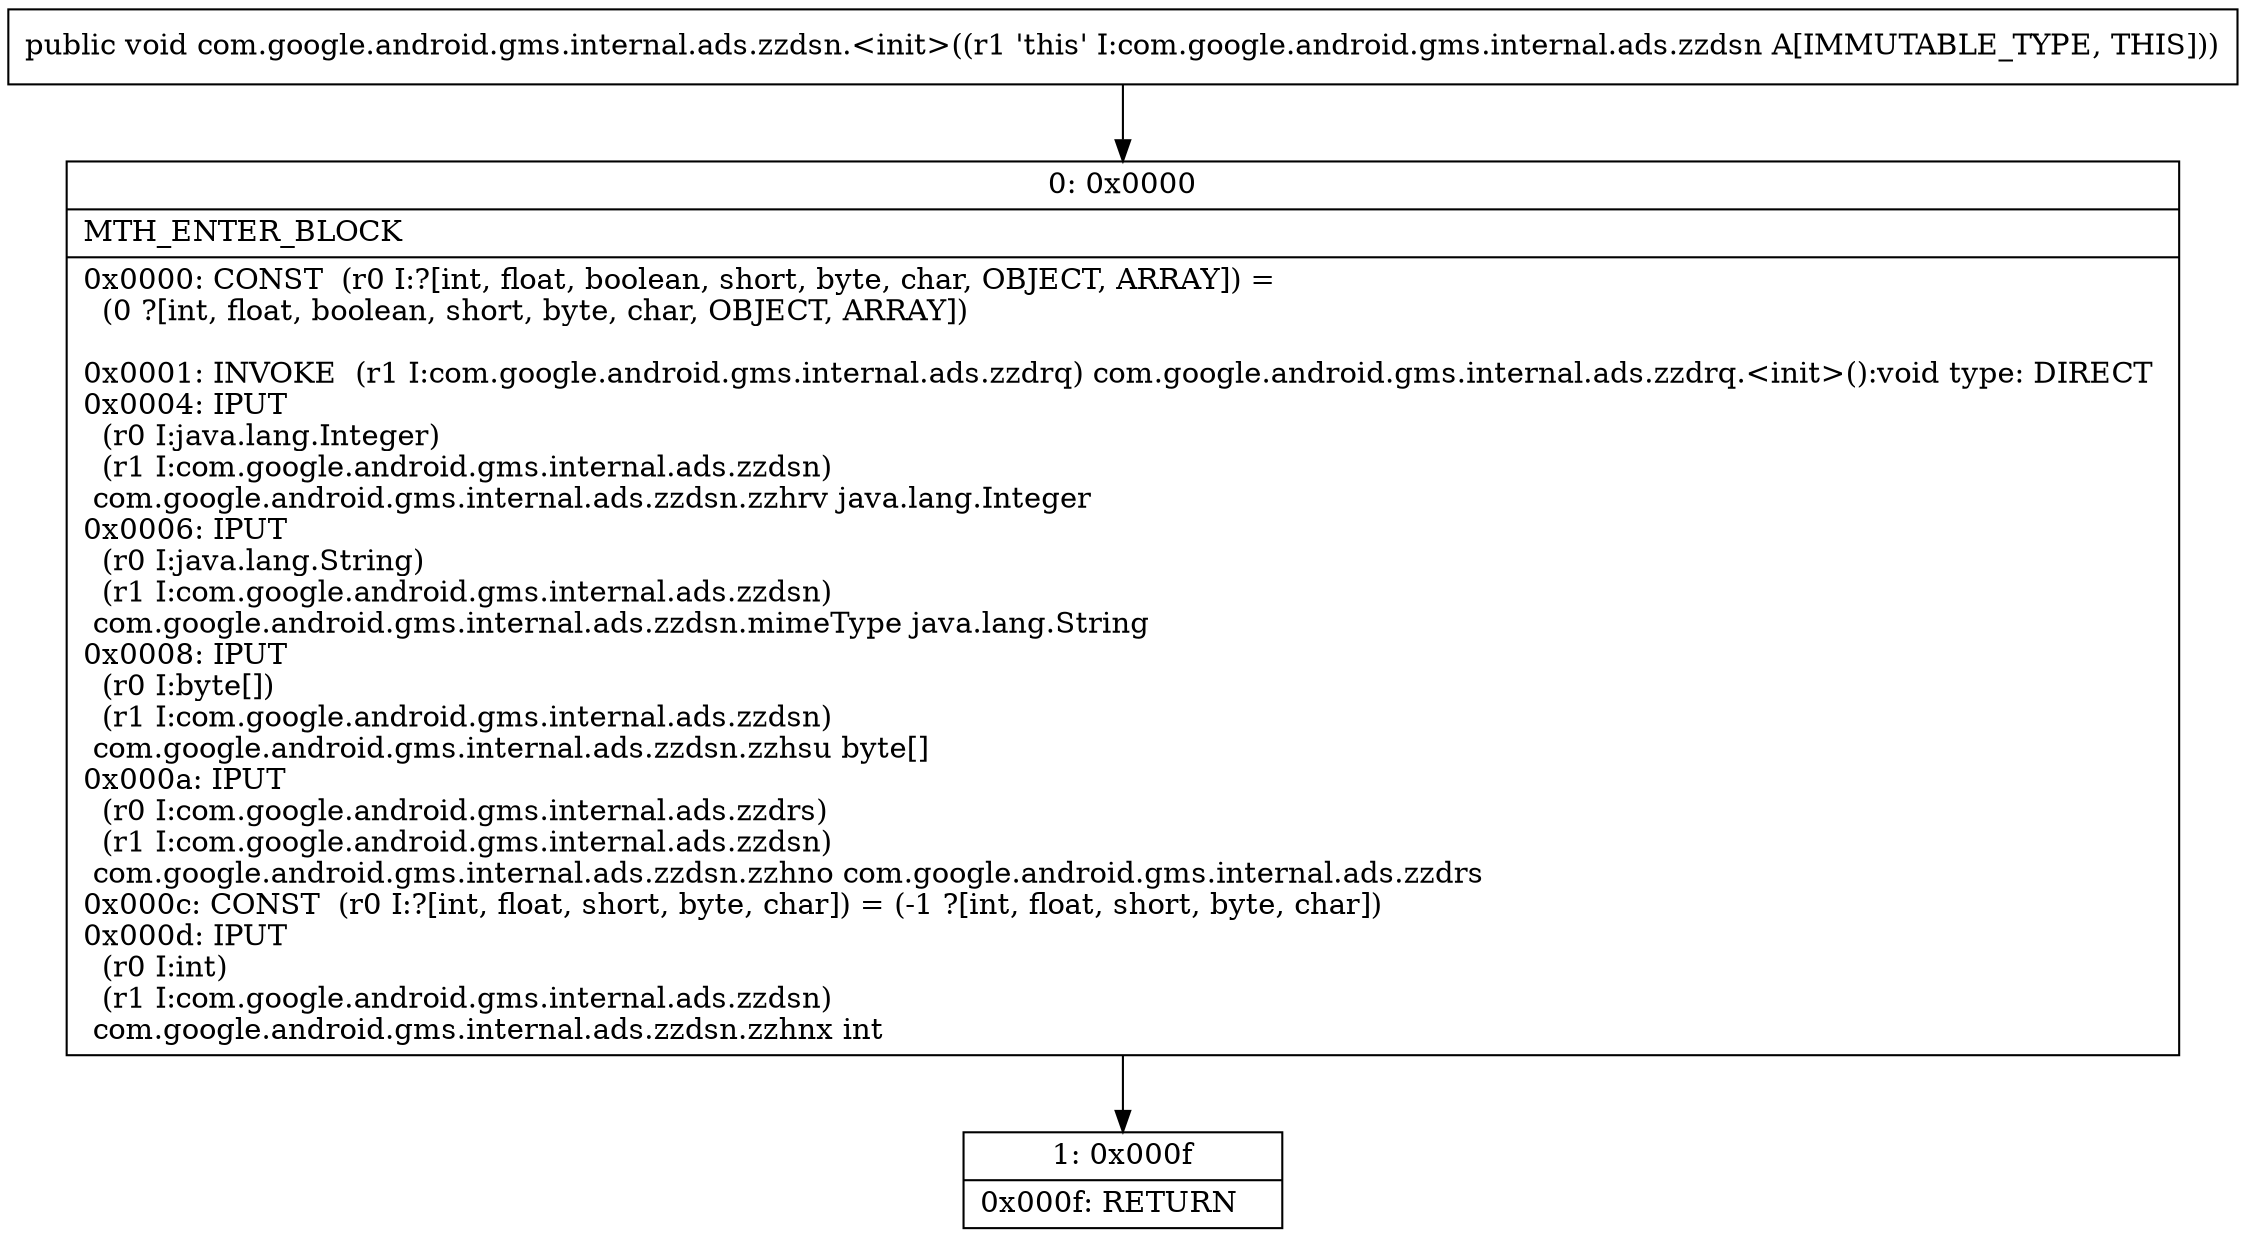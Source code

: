digraph "CFG forcom.google.android.gms.internal.ads.zzdsn.\<init\>()V" {
Node_0 [shape=record,label="{0\:\ 0x0000|MTH_ENTER_BLOCK\l|0x0000: CONST  (r0 I:?[int, float, boolean, short, byte, char, OBJECT, ARRAY]) = \l  (0 ?[int, float, boolean, short, byte, char, OBJECT, ARRAY])\l \l0x0001: INVOKE  (r1 I:com.google.android.gms.internal.ads.zzdrq) com.google.android.gms.internal.ads.zzdrq.\<init\>():void type: DIRECT \l0x0004: IPUT  \l  (r0 I:java.lang.Integer)\l  (r1 I:com.google.android.gms.internal.ads.zzdsn)\l com.google.android.gms.internal.ads.zzdsn.zzhrv java.lang.Integer \l0x0006: IPUT  \l  (r0 I:java.lang.String)\l  (r1 I:com.google.android.gms.internal.ads.zzdsn)\l com.google.android.gms.internal.ads.zzdsn.mimeType java.lang.String \l0x0008: IPUT  \l  (r0 I:byte[])\l  (r1 I:com.google.android.gms.internal.ads.zzdsn)\l com.google.android.gms.internal.ads.zzdsn.zzhsu byte[] \l0x000a: IPUT  \l  (r0 I:com.google.android.gms.internal.ads.zzdrs)\l  (r1 I:com.google.android.gms.internal.ads.zzdsn)\l com.google.android.gms.internal.ads.zzdsn.zzhno com.google.android.gms.internal.ads.zzdrs \l0x000c: CONST  (r0 I:?[int, float, short, byte, char]) = (\-1 ?[int, float, short, byte, char]) \l0x000d: IPUT  \l  (r0 I:int)\l  (r1 I:com.google.android.gms.internal.ads.zzdsn)\l com.google.android.gms.internal.ads.zzdsn.zzhnx int \l}"];
Node_1 [shape=record,label="{1\:\ 0x000f|0x000f: RETURN   \l}"];
MethodNode[shape=record,label="{public void com.google.android.gms.internal.ads.zzdsn.\<init\>((r1 'this' I:com.google.android.gms.internal.ads.zzdsn A[IMMUTABLE_TYPE, THIS])) }"];
MethodNode -> Node_0;
Node_0 -> Node_1;
}

